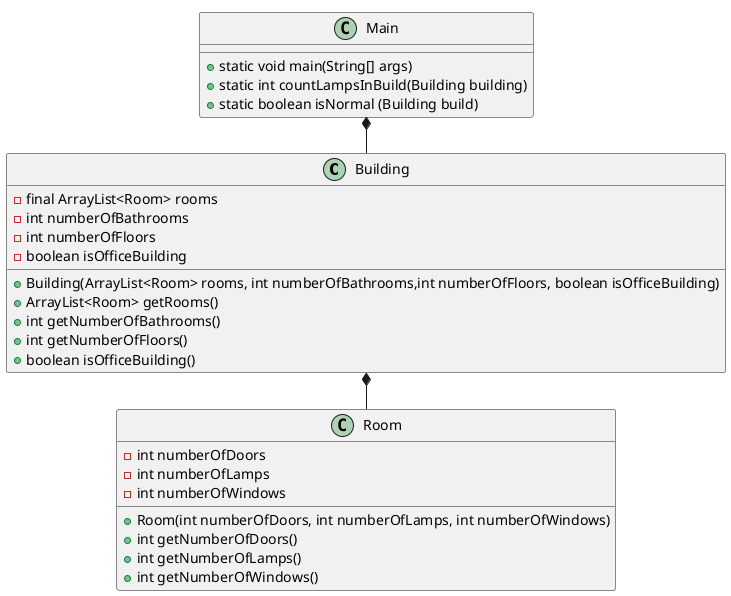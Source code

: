 @startuml
!pragma layout smetana

Class Building
Class Main
Class Room

Building : - final ArrayList<Room> rooms
Building : - int numberOfBathrooms
Building : - int numberOfFloors
Building : - boolean isOfficeBuilding

Building : + Building(ArrayList<Room> rooms, int numberOfBathrooms,int numberOfFloors, boolean isOfficeBuilding)
Building : + ArrayList<Room> getRooms()
Building : + int getNumberOfBathrooms()
Building : + int getNumberOfFloors()
Building : + boolean isOfficeBuilding()

Main : + static void main(String[] args)
Main : + static int countLampsInBuild(Building building)
Main : + static boolean isNormal (Building build)

Room : - int numberOfDoors
Room : - int numberOfLamps
Room : - int numberOfWindows
Room : + Room(int numberOfDoors, int numberOfLamps, int numberOfWindows)
Room : + int getNumberOfDoors()
Room : + int getNumberOfLamps()
Room : + int getNumberOfWindows()

Main *-- Building
Building *-- Room


@enduml
